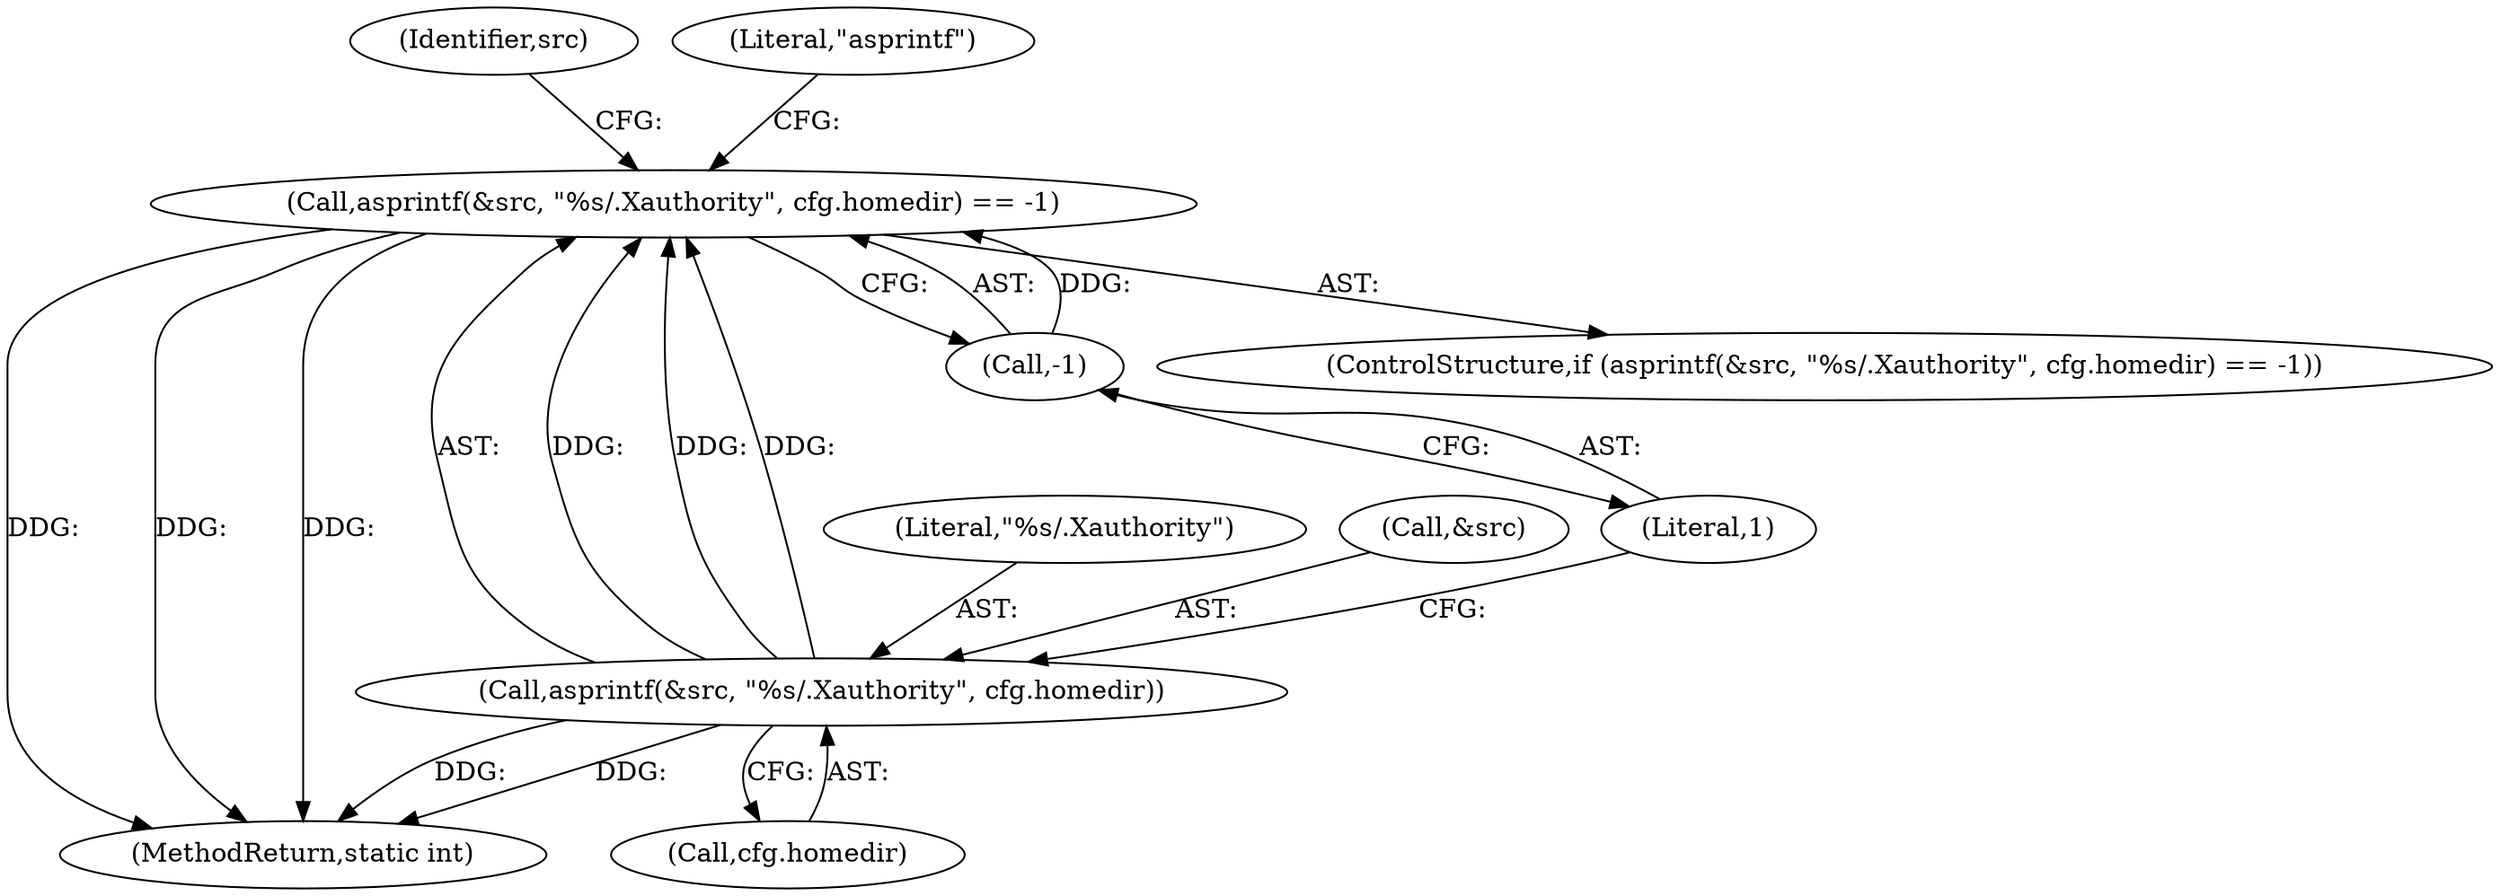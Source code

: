 digraph "0_firejail_b8a4ff9775318ca5e679183884a6a63f3da8f863_3@API" {
"1000130" [label="(Call,asprintf(&src, \"%s/.Xauthority\", cfg.homedir) == -1)"];
"1000131" [label="(Call,asprintf(&src, \"%s/.Xauthority\", cfg.homedir))"];
"1000138" [label="(Call,-1)"];
"1000129" [label="(ControlStructure,if (asprintf(&src, \"%s/.Xauthority\", cfg.homedir) == -1))"];
"1000138" [label="(Call,-1)"];
"1000146" [label="(Identifier,src)"];
"1000134" [label="(Literal,\"%s/.Xauthority\")"];
"1000131" [label="(Call,asprintf(&src, \"%s/.Xauthority\", cfg.homedir))"];
"1000206" [label="(MethodReturn,static int)"];
"1000132" [label="(Call,&src)"];
"1000130" [label="(Call,asprintf(&src, \"%s/.Xauthority\", cfg.homedir) == -1)"];
"1000141" [label="(Literal,\"asprintf\")"];
"1000135" [label="(Call,cfg.homedir)"];
"1000139" [label="(Literal,1)"];
"1000130" -> "1000129"  [label="AST: "];
"1000130" -> "1000138"  [label="CFG: "];
"1000131" -> "1000130"  [label="AST: "];
"1000138" -> "1000130"  [label="AST: "];
"1000141" -> "1000130"  [label="CFG: "];
"1000146" -> "1000130"  [label="CFG: "];
"1000130" -> "1000206"  [label="DDG: "];
"1000130" -> "1000206"  [label="DDG: "];
"1000130" -> "1000206"  [label="DDG: "];
"1000131" -> "1000130"  [label="DDG: "];
"1000131" -> "1000130"  [label="DDG: "];
"1000131" -> "1000130"  [label="DDG: "];
"1000138" -> "1000130"  [label="DDG: "];
"1000131" -> "1000135"  [label="CFG: "];
"1000132" -> "1000131"  [label="AST: "];
"1000134" -> "1000131"  [label="AST: "];
"1000135" -> "1000131"  [label="AST: "];
"1000139" -> "1000131"  [label="CFG: "];
"1000131" -> "1000206"  [label="DDG: "];
"1000131" -> "1000206"  [label="DDG: "];
"1000138" -> "1000139"  [label="CFG: "];
"1000139" -> "1000138"  [label="AST: "];
}
